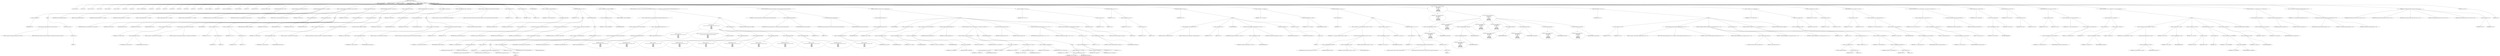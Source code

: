 digraph hostapd_notif_assoc {  
"1000125" [label = "(METHOD,hostapd_notif_assoc)" ]
"1000126" [label = "(PARAM,hostapd_data *hapd)" ]
"1000127" [label = "(PARAM,const u8 *addr)" ]
"1000128" [label = "(PARAM,const u8 *req_ies)" ]
"1000129" [label = "(PARAM,size_t req_ies_len)" ]
"1000130" [label = "(PARAM,int reassoc)" ]
"1000131" [label = "(BLOCK,,)" ]
"1000132" [label = "(LOCAL,v9: const u8 *)" ]
"1000133" [label = "(LOCAL,v10: int)" ]
"1000134" [label = "(LOCAL,v11: const u8 *)" ]
"1000135" [label = "(LOCAL,v12: size_t)" ]
"1000136" [label = "(LOCAL,v13: sta_info *)" ]
"1000137" [label = "(LOCAL,v14: sta_info *)" ]
"1000138" [label = "(LOCAL,v15: bool)" ]
"1000139" [label = "(LOCAL,v16: int)" ]
"1000140" [label = "(LOCAL,v17: wpa_state_machine *)" ]
"1000141" [label = "(LOCAL,v18: int)" ]
"1000142" [label = "(LOCAL,v19: int)" ]
"1000143" [label = "(LOCAL,v21: int)" ]
"1000144" [label = "(LOCAL,v22: bool)" ]
"1000145" [label = "(LOCAL,v23: int)" ]
"1000146" [label = "(LOCAL,v24: bool)" ]
"1000147" [label = "(LOCAL,v25: int)" ]
"1000148" [label = "(LOCAL,v26: u32)" ]
"1000149" [label = "(LOCAL,v27: unsigned int)" ]
"1000150" [label = "(LOCAL,v28: u32)" ]
"1000151" [label = "(LOCAL,v29: wpa_state_machine *)" ]
"1000152" [label = "(LOCAL,v30: wpa_event)" ]
"1000153" [label = "(LOCAL,v31: u8 *)" ]
"1000154" [label = "(LOCAL,eid: u8 [ 1064 ])" ]
"1000155" [label = "(LOCAL,elems: ieee802_11_elems)" ]
"1000156" [label = "(CONTROL_STRUCTURE,if ( !addr ),if ( !addr ))" ]
"1000157" [label = "(<operator>.logicalNot,!addr)" ]
"1000158" [label = "(IDENTIFIER,addr,!addr)" ]
"1000159" [label = "(BLOCK,,)" ]
"1000160" [label = "(wpa_printf,wpa_printf(2, \"hostapd_notif_assoc: Skip event with no address\"))" ]
"1000161" [label = "(LITERAL,2,wpa_printf(2, \"hostapd_notif_assoc: Skip event with no address\"))" ]
"1000162" [label = "(LITERAL,\"hostapd_notif_assoc: Skip event with no address\",wpa_printf(2, \"hostapd_notif_assoc: Skip event with no address\"))" ]
"1000163" [label = "(RETURN,return -1;,return -1;)" ]
"1000164" [label = "(<operator>.minus,-1)" ]
"1000165" [label = "(LITERAL,1,-1)" ]
"1000166" [label = "(random_add_randomness,random_add_randomness(addr, 6u))" ]
"1000167" [label = "(IDENTIFIER,addr,random_add_randomness(addr, 6u))" ]
"1000168" [label = "(LITERAL,6u,random_add_randomness(addr, 6u))" ]
"1000169" [label = "(hostapd_logger,hostapd_logger(hapd, addr, 1u, 2, \"associated\"))" ]
"1000170" [label = "(IDENTIFIER,hapd,hostapd_logger(hapd, addr, 1u, 2, \"associated\"))" ]
"1000171" [label = "(IDENTIFIER,addr,hostapd_logger(hapd, addr, 1u, 2, \"associated\"))" ]
"1000172" [label = "(LITERAL,1u,hostapd_logger(hapd, addr, 1u, 2, \"associated\"))" ]
"1000173" [label = "(LITERAL,2,hostapd_logger(hapd, addr, 1u, 2, \"associated\"))" ]
"1000174" [label = "(LITERAL,\"associated\",hostapd_logger(hapd, addr, 1u, 2, \"associated\"))" ]
"1000175" [label = "(ieee802_11_parse_elems,ieee802_11_parse_elems(req_ies, req_ies_len, &elems, 0))" ]
"1000176" [label = "(IDENTIFIER,req_ies,ieee802_11_parse_elems(req_ies, req_ies_len, &elems, 0))" ]
"1000177" [label = "(IDENTIFIER,req_ies_len,ieee802_11_parse_elems(req_ies, req_ies_len, &elems, 0))" ]
"1000178" [label = "(<operator>.addressOf,&elems)" ]
"1000179" [label = "(IDENTIFIER,elems,ieee802_11_parse_elems(req_ies, req_ies_len, &elems, 0))" ]
"1000180" [label = "(LITERAL,0,ieee802_11_parse_elems(req_ies, req_ies_len, &elems, 0))" ]
"1000181" [label = "(<operator>.assignment,v9 = elems.wps_ie)" ]
"1000182" [label = "(IDENTIFIER,v9,v9 = elems.wps_ie)" ]
"1000183" [label = "(<operator>.fieldAccess,elems.wps_ie)" ]
"1000184" [label = "(IDENTIFIER,elems,v9 = elems.wps_ie)" ]
"1000185" [label = "(FIELD_IDENTIFIER,wps_ie,wps_ie)" ]
"1000186" [label = "(CONTROL_STRUCTURE,if ( elems.wps_ie ),if ( elems.wps_ie ))" ]
"1000187" [label = "(<operator>.fieldAccess,elems.wps_ie)" ]
"1000188" [label = "(IDENTIFIER,elems,if ( elems.wps_ie ))" ]
"1000189" [label = "(FIELD_IDENTIFIER,wps_ie,wps_ie)" ]
"1000190" [label = "(BLOCK,,)" ]
"1000191" [label = "(<operator>.assignment,v10 = elems.wps_ie_len)" ]
"1000192" [label = "(IDENTIFIER,v10,v10 = elems.wps_ie_len)" ]
"1000193" [label = "(<operator>.fieldAccess,elems.wps_ie_len)" ]
"1000194" [label = "(IDENTIFIER,elems,v10 = elems.wps_ie_len)" ]
"1000195" [label = "(FIELD_IDENTIFIER,wps_ie_len,wps_ie_len)" ]
"1000196" [label = "(wpa_printf,wpa_printf(2, \"STA included WPS IE in (Re)AssocReq\"))" ]
"1000197" [label = "(LITERAL,2,wpa_printf(2, \"STA included WPS IE in (Re)AssocReq\"))" ]
"1000198" [label = "(LITERAL,\"STA included WPS IE in (Re)AssocReq\",wpa_printf(2, \"STA included WPS IE in (Re)AssocReq\"))" ]
"1000199" [label = "(JUMP_TARGET,LABEL_9)" ]
"1000200" [label = "(<operator>.assignment,v11 = v9 - 2)" ]
"1000201" [label = "(IDENTIFIER,v11,v11 = v9 - 2)" ]
"1000202" [label = "(<operator>.subtraction,v9 - 2)" ]
"1000203" [label = "(IDENTIFIER,v9,v9 - 2)" ]
"1000204" [label = "(LITERAL,2,v9 - 2)" ]
"1000205" [label = "(<operator>.assignment,v12 = v10 + 2)" ]
"1000206" [label = "(IDENTIFIER,v12,v12 = v10 + 2)" ]
"1000207" [label = "(<operator>.addition,v10 + 2)" ]
"1000208" [label = "(IDENTIFIER,v10,v10 + 2)" ]
"1000209" [label = "(LITERAL,2,v10 + 2)" ]
"1000210" [label = "(CONTROL_STRUCTURE,goto LABEL_10;,goto LABEL_10;)" ]
"1000211" [label = "(<operator>.assignment,v9 = elems.rsn_ie)" ]
"1000212" [label = "(IDENTIFIER,v9,v9 = elems.rsn_ie)" ]
"1000213" [label = "(<operator>.fieldAccess,elems.rsn_ie)" ]
"1000214" [label = "(IDENTIFIER,elems,v9 = elems.rsn_ie)" ]
"1000215" [label = "(FIELD_IDENTIFIER,rsn_ie,rsn_ie)" ]
"1000216" [label = "(CONTROL_STRUCTURE,if ( elems.rsn_ie ),if ( elems.rsn_ie ))" ]
"1000217" [label = "(<operator>.fieldAccess,elems.rsn_ie)" ]
"1000218" [label = "(IDENTIFIER,elems,if ( elems.rsn_ie ))" ]
"1000219" [label = "(FIELD_IDENTIFIER,rsn_ie,rsn_ie)" ]
"1000220" [label = "(BLOCK,,)" ]
"1000221" [label = "(<operator>.assignment,v10 = elems.rsn_ie_len)" ]
"1000222" [label = "(IDENTIFIER,v10,v10 = elems.rsn_ie_len)" ]
"1000223" [label = "(<operator>.fieldAccess,elems.rsn_ie_len)" ]
"1000224" [label = "(IDENTIFIER,elems,v10 = elems.rsn_ie_len)" ]
"1000225" [label = "(FIELD_IDENTIFIER,rsn_ie_len,rsn_ie_len)" ]
"1000226" [label = "(wpa_printf,wpa_printf(2, \"STA included RSN IE in (Re)AssocReq\"))" ]
"1000227" [label = "(LITERAL,2,wpa_printf(2, \"STA included RSN IE in (Re)AssocReq\"))" ]
"1000228" [label = "(LITERAL,\"STA included RSN IE in (Re)AssocReq\",wpa_printf(2, \"STA included RSN IE in (Re)AssocReq\"))" ]
"1000229" [label = "(CONTROL_STRUCTURE,goto LABEL_9;,goto LABEL_9;)" ]
"1000230" [label = "(<operator>.assignment,v9 = elems.wpa_ie)" ]
"1000231" [label = "(IDENTIFIER,v9,v9 = elems.wpa_ie)" ]
"1000232" [label = "(<operator>.fieldAccess,elems.wpa_ie)" ]
"1000233" [label = "(IDENTIFIER,elems,v9 = elems.wpa_ie)" ]
"1000234" [label = "(FIELD_IDENTIFIER,wpa_ie,wpa_ie)" ]
"1000235" [label = "(CONTROL_STRUCTURE,if ( elems.wpa_ie ),if ( elems.wpa_ie ))" ]
"1000236" [label = "(<operator>.fieldAccess,elems.wpa_ie)" ]
"1000237" [label = "(IDENTIFIER,elems,if ( elems.wpa_ie ))" ]
"1000238" [label = "(FIELD_IDENTIFIER,wpa_ie,wpa_ie)" ]
"1000239" [label = "(BLOCK,,)" ]
"1000240" [label = "(<operator>.assignment,v10 = elems.wpa_ie_len)" ]
"1000241" [label = "(IDENTIFIER,v10,v10 = elems.wpa_ie_len)" ]
"1000242" [label = "(<operator>.fieldAccess,elems.wpa_ie_len)" ]
"1000243" [label = "(IDENTIFIER,elems,v10 = elems.wpa_ie_len)" ]
"1000244" [label = "(FIELD_IDENTIFIER,wpa_ie_len,wpa_ie_len)" ]
"1000245" [label = "(wpa_printf,wpa_printf(2, \"STA included WPA IE in (Re)AssocReq\"))" ]
"1000246" [label = "(LITERAL,2,wpa_printf(2, \"STA included WPA IE in (Re)AssocReq\"))" ]
"1000247" [label = "(LITERAL,\"STA included WPA IE in (Re)AssocReq\",wpa_printf(2, \"STA included WPA IE in (Re)AssocReq\"))" ]
"1000248" [label = "(CONTROL_STRUCTURE,goto LABEL_9;,goto LABEL_9;)" ]
"1000249" [label = "(wpa_printf,wpa_printf(2, \"STA did not include WPS/RSN/WPA IE in (Re)AssocReq\"))" ]
"1000250" [label = "(LITERAL,2,wpa_printf(2, \"STA did not include WPS/RSN/WPA IE in (Re)AssocReq\"))" ]
"1000251" [label = "(LITERAL,\"STA did not include WPS/RSN/WPA IE in (Re)AssocReq\",wpa_printf(2, \"STA did not include WPS/RSN/WPA IE in (Re)AssocReq\"))" ]
"1000252" [label = "(<operator>.assignment,v11 = 0)" ]
"1000253" [label = "(IDENTIFIER,v11,v11 = 0)" ]
"1000254" [label = "(LITERAL,0,v11 = 0)" ]
"1000255" [label = "(<operator>.assignment,v12 = 0)" ]
"1000256" [label = "(IDENTIFIER,v12,v12 = 0)" ]
"1000257" [label = "(LITERAL,0,v12 = 0)" ]
"1000258" [label = "(JUMP_TARGET,LABEL_10)" ]
"1000259" [label = "(<operator>.assignment,v13 = ap_get_sta(hapd, addr))" ]
"1000260" [label = "(IDENTIFIER,v13,v13 = ap_get_sta(hapd, addr))" ]
"1000261" [label = "(ap_get_sta,ap_get_sta(hapd, addr))" ]
"1000262" [label = "(IDENTIFIER,hapd,ap_get_sta(hapd, addr))" ]
"1000263" [label = "(IDENTIFIER,addr,ap_get_sta(hapd, addr))" ]
"1000264" [label = "(CONTROL_STRUCTURE,if ( v13 ),if ( v13 ))" ]
"1000265" [label = "(IDENTIFIER,v13,if ( v13 ))" ]
"1000266" [label = "(BLOCK,,)" ]
"1000267" [label = "(<operator>.assignment,v14 = v13)" ]
"1000268" [label = "(IDENTIFIER,v14,v14 = v13)" ]
"1000269" [label = "(IDENTIFIER,v13,v14 = v13)" ]
"1000270" [label = "(ap_sta_no_session_timeout,ap_sta_no_session_timeout(hapd, v13))" ]
"1000271" [label = "(IDENTIFIER,hapd,ap_sta_no_session_timeout(hapd, v13))" ]
"1000272" [label = "(IDENTIFIER,v13,ap_sta_no_session_timeout(hapd, v13))" ]
"1000273" [label = "(accounting_sta_stop,accounting_sta_stop(hapd, v14))" ]
"1000274" [label = "(IDENTIFIER,hapd,accounting_sta_stop(hapd, v14))" ]
"1000275" [label = "(IDENTIFIER,v14,accounting_sta_stop(hapd, v14))" ]
"1000276" [label = "(<operator>.assignment,v14->timeout_next = STA_NULLFUNC)" ]
"1000277" [label = "(<operator>.indirectFieldAccess,v14->timeout_next)" ]
"1000278" [label = "(IDENTIFIER,v14,v14->timeout_next = STA_NULLFUNC)" ]
"1000279" [label = "(FIELD_IDENTIFIER,timeout_next,timeout_next)" ]
"1000280" [label = "(IDENTIFIER,STA_NULLFUNC,v14->timeout_next = STA_NULLFUNC)" ]
"1000281" [label = "(CONTROL_STRUCTURE,else,else)" ]
"1000282" [label = "(BLOCK,,)" ]
"1000283" [label = "(<operator>.assignment,v14 = ap_sta_add(hapd, addr))" ]
"1000284" [label = "(IDENTIFIER,v14,v14 = ap_sta_add(hapd, addr))" ]
"1000285" [label = "(ap_sta_add,ap_sta_add(hapd, addr))" ]
"1000286" [label = "(IDENTIFIER,hapd,ap_sta_add(hapd, addr))" ]
"1000287" [label = "(IDENTIFIER,addr,ap_sta_add(hapd, addr))" ]
"1000288" [label = "(CONTROL_STRUCTURE,if ( !v14 ),if ( !v14 ))" ]
"1000289" [label = "(<operator>.logicalNot,!v14)" ]
"1000290" [label = "(IDENTIFIER,v14,!v14)" ]
"1000291" [label = "(BLOCK,,)" ]
"1000292" [label = "(hostapd_drv_sta_disassoc,hostapd_drv_sta_disassoc(hapd, addr, 5))" ]
"1000293" [label = "(IDENTIFIER,hapd,hostapd_drv_sta_disassoc(hapd, addr, 5))" ]
"1000294" [label = "(IDENTIFIER,addr,hostapd_drv_sta_disassoc(hapd, addr, 5))" ]
"1000295" [label = "(LITERAL,5,hostapd_drv_sta_disassoc(hapd, addr, 5))" ]
"1000296" [label = "(RETURN,return -1;,return -1;)" ]
"1000297" [label = "(<operator>.minus,-1)" ]
"1000298" [label = "(LITERAL,1,-1)" ]
"1000299" [label = "(<operators>.assignmentAnd,v14->flags &= 0xFFFECFFF)" ]
"1000300" [label = "(<operator>.indirectFieldAccess,v14->flags)" ]
"1000301" [label = "(IDENTIFIER,v14,v14->flags &= 0xFFFECFFF)" ]
"1000302" [label = "(FIELD_IDENTIFIER,flags,flags)" ]
"1000303" [label = "(LITERAL,0xFFFECFFF,v14->flags &= 0xFFFECFFF)" ]
"1000304" [label = "(CONTROL_STRUCTURE,if ( !hapd->iface->drv_max_acl_mac_addrs && hostapd_check_acl(hapd, addr, 0) != 1 ),if ( !hapd->iface->drv_max_acl_mac_addrs && hostapd_check_acl(hapd, addr, 0) != 1 ))" ]
"1000305" [label = "(<operator>.logicalAnd,!hapd->iface->drv_max_acl_mac_addrs && hostapd_check_acl(hapd, addr, 0) != 1)" ]
"1000306" [label = "(<operator>.logicalNot,!hapd->iface->drv_max_acl_mac_addrs)" ]
"1000307" [label = "(<operator>.indirectFieldAccess,hapd->iface->drv_max_acl_mac_addrs)" ]
"1000308" [label = "(<operator>.indirectFieldAccess,hapd->iface)" ]
"1000309" [label = "(IDENTIFIER,hapd,!hapd->iface->drv_max_acl_mac_addrs)" ]
"1000310" [label = "(FIELD_IDENTIFIER,iface,iface)" ]
"1000311" [label = "(FIELD_IDENTIFIER,drv_max_acl_mac_addrs,drv_max_acl_mac_addrs)" ]
"1000312" [label = "(<operator>.notEquals,hostapd_check_acl(hapd, addr, 0) != 1)" ]
"1000313" [label = "(hostapd_check_acl,hostapd_check_acl(hapd, addr, 0))" ]
"1000314" [label = "(IDENTIFIER,hapd,hostapd_check_acl(hapd, addr, 0))" ]
"1000315" [label = "(IDENTIFIER,addr,hostapd_check_acl(hapd, addr, 0))" ]
"1000316" [label = "(LITERAL,0,hostapd_check_acl(hapd, addr, 0))" ]
"1000317" [label = "(LITERAL,1,hostapd_check_acl(hapd, addr, 0) != 1)" ]
"1000318" [label = "(BLOCK,,)" ]
"1000319" [label = "(wpa_printf,wpa_printf(\n      3,\n      \"STA %02x:%02x:%02x:%02x:%02x:%02x not allowed to connect\",\n      *addr,\n      addr[1],\n      addr[2],\n      addr[3],\n      addr[4],\n      addr[5]))" ]
"1000320" [label = "(LITERAL,3,wpa_printf(\n      3,\n      \"STA %02x:%02x:%02x:%02x:%02x:%02x not allowed to connect\",\n      *addr,\n      addr[1],\n      addr[2],\n      addr[3],\n      addr[4],\n      addr[5]))" ]
"1000321" [label = "(LITERAL,\"STA %02x:%02x:%02x:%02x:%02x:%02x not allowed to connect\",wpa_printf(\n      3,\n      \"STA %02x:%02x:%02x:%02x:%02x:%02x not allowed to connect\",\n      *addr,\n      addr[1],\n      addr[2],\n      addr[3],\n      addr[4],\n      addr[5]))" ]
"1000322" [label = "(<operator>.indirection,*addr)" ]
"1000323" [label = "(IDENTIFIER,addr,wpa_printf(\n      3,\n      \"STA %02x:%02x:%02x:%02x:%02x:%02x not allowed to connect\",\n      *addr,\n      addr[1],\n      addr[2],\n      addr[3],\n      addr[4],\n      addr[5]))" ]
"1000324" [label = "(<operator>.indirectIndexAccess,addr[1])" ]
"1000325" [label = "(IDENTIFIER,addr,wpa_printf(\n      3,\n      \"STA %02x:%02x:%02x:%02x:%02x:%02x not allowed to connect\",\n      *addr,\n      addr[1],\n      addr[2],\n      addr[3],\n      addr[4],\n      addr[5]))" ]
"1000326" [label = "(LITERAL,1,wpa_printf(\n      3,\n      \"STA %02x:%02x:%02x:%02x:%02x:%02x not allowed to connect\",\n      *addr,\n      addr[1],\n      addr[2],\n      addr[3],\n      addr[4],\n      addr[5]))" ]
"1000327" [label = "(<operator>.indirectIndexAccess,addr[2])" ]
"1000328" [label = "(IDENTIFIER,addr,wpa_printf(\n      3,\n      \"STA %02x:%02x:%02x:%02x:%02x:%02x not allowed to connect\",\n      *addr,\n      addr[1],\n      addr[2],\n      addr[3],\n      addr[4],\n      addr[5]))" ]
"1000329" [label = "(LITERAL,2,wpa_printf(\n      3,\n      \"STA %02x:%02x:%02x:%02x:%02x:%02x not allowed to connect\",\n      *addr,\n      addr[1],\n      addr[2],\n      addr[3],\n      addr[4],\n      addr[5]))" ]
"1000330" [label = "(<operator>.indirectIndexAccess,addr[3])" ]
"1000331" [label = "(IDENTIFIER,addr,wpa_printf(\n      3,\n      \"STA %02x:%02x:%02x:%02x:%02x:%02x not allowed to connect\",\n      *addr,\n      addr[1],\n      addr[2],\n      addr[3],\n      addr[4],\n      addr[5]))" ]
"1000332" [label = "(LITERAL,3,wpa_printf(\n      3,\n      \"STA %02x:%02x:%02x:%02x:%02x:%02x not allowed to connect\",\n      *addr,\n      addr[1],\n      addr[2],\n      addr[3],\n      addr[4],\n      addr[5]))" ]
"1000333" [label = "(<operator>.indirectIndexAccess,addr[4])" ]
"1000334" [label = "(IDENTIFIER,addr,wpa_printf(\n      3,\n      \"STA %02x:%02x:%02x:%02x:%02x:%02x not allowed to connect\",\n      *addr,\n      addr[1],\n      addr[2],\n      addr[3],\n      addr[4],\n      addr[5]))" ]
"1000335" [label = "(LITERAL,4,wpa_printf(\n      3,\n      \"STA %02x:%02x:%02x:%02x:%02x:%02x not allowed to connect\",\n      *addr,\n      addr[1],\n      addr[2],\n      addr[3],\n      addr[4],\n      addr[5]))" ]
"1000336" [label = "(<operator>.indirectIndexAccess,addr[5])" ]
"1000337" [label = "(IDENTIFIER,addr,wpa_printf(\n      3,\n      \"STA %02x:%02x:%02x:%02x:%02x:%02x not allowed to connect\",\n      *addr,\n      addr[1],\n      addr[2],\n      addr[3],\n      addr[4],\n      addr[5]))" ]
"1000338" [label = "(LITERAL,5,wpa_printf(\n      3,\n      \"STA %02x:%02x:%02x:%02x:%02x:%02x not allowed to connect\",\n      *addr,\n      addr[1],\n      addr[2],\n      addr[3],\n      addr[4],\n      addr[5]))" ]
"1000339" [label = "(<operator>.assignment,v16 = 1)" ]
"1000340" [label = "(IDENTIFIER,v16,v16 = 1)" ]
"1000341" [label = "(LITERAL,1,v16 = 1)" ]
"1000342" [label = "(CONTROL_STRUCTURE,goto LABEL_28;,goto LABEL_28;)" ]
"1000343" [label = "(ap_copy_sta_supp_op_classes,ap_copy_sta_supp_op_classes(v14, elems.supp_op_classes, elems.supp_op_classes_len))" ]
"1000344" [label = "(IDENTIFIER,v14,ap_copy_sta_supp_op_classes(v14, elems.supp_op_classes, elems.supp_op_classes_len))" ]
"1000345" [label = "(<operator>.fieldAccess,elems.supp_op_classes)" ]
"1000346" [label = "(IDENTIFIER,elems,ap_copy_sta_supp_op_classes(v14, elems.supp_op_classes, elems.supp_op_classes_len))" ]
"1000347" [label = "(FIELD_IDENTIFIER,supp_op_classes,supp_op_classes)" ]
"1000348" [label = "(<operator>.fieldAccess,elems.supp_op_classes_len)" ]
"1000349" [label = "(IDENTIFIER,elems,ap_copy_sta_supp_op_classes(v14, elems.supp_op_classes, elems.supp_op_classes_len))" ]
"1000350" [label = "(FIELD_IDENTIFIER,supp_op_classes_len,supp_op_classes_len)" ]
"1000351" [label = "(CONTROL_STRUCTURE,if ( !hapd->conf->wpa ),if ( !hapd->conf->wpa ))" ]
"1000352" [label = "(<operator>.logicalNot,!hapd->conf->wpa)" ]
"1000353" [label = "(<operator>.indirectFieldAccess,hapd->conf->wpa)" ]
"1000354" [label = "(<operator>.indirectFieldAccess,hapd->conf)" ]
"1000355" [label = "(IDENTIFIER,hapd,!hapd->conf->wpa)" ]
"1000356" [label = "(FIELD_IDENTIFIER,conf,conf)" ]
"1000357" [label = "(FIELD_IDENTIFIER,wpa,wpa)" ]
"1000358" [label = "(BLOCK,,)" ]
"1000359" [label = "(JUMP_TARGET,LABEL_40)" ]
"1000360" [label = "(<operator>.assignment,v28 = v14->flags)" ]
"1000361" [label = "(IDENTIFIER,v28,v28 = v14->flags)" ]
"1000362" [label = "(<operator>.indirectFieldAccess,v14->flags)" ]
"1000363" [label = "(IDENTIFIER,v14,v28 = v14->flags)" ]
"1000364" [label = "(FIELD_IDENTIFIER,flags,flags)" ]
"1000365" [label = "(<operator>.assignment,v14->flags = v28 & 0xFFF7FFFC | 3)" ]
"1000366" [label = "(<operator>.indirectFieldAccess,v14->flags)" ]
"1000367" [label = "(IDENTIFIER,v14,v14->flags = v28 & 0xFFF7FFFC | 3)" ]
"1000368" [label = "(FIELD_IDENTIFIER,flags,flags)" ]
"1000369" [label = "(<operator>.or,v28 & 0xFFF7FFFC | 3)" ]
"1000370" [label = "(<operator>.and,v28 & 0xFFF7FFFC)" ]
"1000371" [label = "(IDENTIFIER,v28,v28 & 0xFFF7FFFC)" ]
"1000372" [label = "(LITERAL,0xFFF7FFFC,v28 & 0xFFF7FFFC)" ]
"1000373" [label = "(LITERAL,3,v28 & 0xFFF7FFFC | 3)" ]
"1000374" [label = "(hostapd_set_sta_flags,hostapd_set_sta_flags(hapd, v14))" ]
"1000375" [label = "(IDENTIFIER,hapd,hostapd_set_sta_flags(hapd, v14))" ]
"1000376" [label = "(IDENTIFIER,v14,hostapd_set_sta_flags(hapd, v14))" ]
"1000377" [label = "(CONTROL_STRUCTURE,if ( reassoc && v14->auth_alg == 2 ),if ( reassoc && v14->auth_alg == 2 ))" ]
"1000378" [label = "(<operator>.logicalAnd,reassoc && v14->auth_alg == 2)" ]
"1000379" [label = "(IDENTIFIER,reassoc,reassoc && v14->auth_alg == 2)" ]
"1000380" [label = "(<operator>.equals,v14->auth_alg == 2)" ]
"1000381" [label = "(<operator>.indirectFieldAccess,v14->auth_alg)" ]
"1000382" [label = "(IDENTIFIER,v14,v14->auth_alg == 2)" ]
"1000383" [label = "(FIELD_IDENTIFIER,auth_alg,auth_alg)" ]
"1000384" [label = "(LITERAL,2,v14->auth_alg == 2)" ]
"1000385" [label = "(BLOCK,,)" ]
"1000386" [label = "(<operator>.assignment,v29 = v14->wpa_sm)" ]
"1000387" [label = "(IDENTIFIER,v29,v29 = v14->wpa_sm)" ]
"1000388" [label = "(<operator>.indirectFieldAccess,v14->wpa_sm)" ]
"1000389" [label = "(IDENTIFIER,v14,v29 = v14->wpa_sm)" ]
"1000390" [label = "(FIELD_IDENTIFIER,wpa_sm,wpa_sm)" ]
"1000391" [label = "(<operator>.assignment,v30 = WPA_ASSOC_FT)" ]
"1000392" [label = "(IDENTIFIER,v30,v30 = WPA_ASSOC_FT)" ]
"1000393" [label = "(IDENTIFIER,WPA_ASSOC_FT,v30 = WPA_ASSOC_FT)" ]
"1000394" [label = "(CONTROL_STRUCTURE,else,else)" ]
"1000395" [label = "(BLOCK,,)" ]
"1000396" [label = "(<operator>.assignment,v29 = v14->wpa_sm)" ]
"1000397" [label = "(IDENTIFIER,v29,v29 = v14->wpa_sm)" ]
"1000398" [label = "(<operator>.indirectFieldAccess,v14->wpa_sm)" ]
"1000399" [label = "(IDENTIFIER,v14,v29 = v14->wpa_sm)" ]
"1000400" [label = "(FIELD_IDENTIFIER,wpa_sm,wpa_sm)" ]
"1000401" [label = "(<operator>.assignment,v30 = WPA_ASSOC)" ]
"1000402" [label = "(IDENTIFIER,v30,v30 = WPA_ASSOC)" ]
"1000403" [label = "(IDENTIFIER,WPA_ASSOC,v30 = WPA_ASSOC)" ]
"1000404" [label = "(wpa_auth_sm_event,wpa_auth_sm_event(v29, v30))" ]
"1000405" [label = "(IDENTIFIER,v29,wpa_auth_sm_event(v29, v30))" ]
"1000406" [label = "(IDENTIFIER,v30,wpa_auth_sm_event(v29, v30))" ]
"1000407" [label = "(hostapd_new_assoc_sta,hostapd_new_assoc_sta(hapd, v14, (v28 >> 1) & 1))" ]
"1000408" [label = "(IDENTIFIER,hapd,hostapd_new_assoc_sta(hapd, v14, (v28 >> 1) & 1))" ]
"1000409" [label = "(IDENTIFIER,v14,hostapd_new_assoc_sta(hapd, v14, (v28 >> 1) & 1))" ]
"1000410" [label = "(<operator>.and,(v28 >> 1) & 1)" ]
"1000411" [label = "(<operator>.arithmeticShiftRight,v28 >> 1)" ]
"1000412" [label = "(IDENTIFIER,v28,v28 >> 1)" ]
"1000413" [label = "(LITERAL,1,v28 >> 1)" ]
"1000414" [label = "(LITERAL,1,(v28 >> 1) & 1)" ]
"1000415" [label = "(ieee802_1x_notify_port_enabled,ieee802_1x_notify_port_enabled(v14->eapol_sm, 1))" ]
"1000416" [label = "(<operator>.indirectFieldAccess,v14->eapol_sm)" ]
"1000417" [label = "(IDENTIFIER,v14,ieee802_1x_notify_port_enabled(v14->eapol_sm, 1))" ]
"1000418" [label = "(FIELD_IDENTIFIER,eapol_sm,eapol_sm)" ]
"1000419" [label = "(LITERAL,1,ieee802_1x_notify_port_enabled(v14->eapol_sm, 1))" ]
"1000420" [label = "(RETURN,return 0;,return 0;)" ]
"1000421" [label = "(LITERAL,0,return 0;)" ]
"1000422" [label = "(<operator>.assignment,v15 = v11 == 0)" ]
"1000423" [label = "(IDENTIFIER,v15,v15 = v11 == 0)" ]
"1000424" [label = "(<operator>.equals,v11 == 0)" ]
"1000425" [label = "(IDENTIFIER,v11,v11 == 0)" ]
"1000426" [label = "(LITERAL,0,v11 == 0)" ]
"1000427" [label = "(CONTROL_STRUCTURE,if ( v11 ),if ( v11 ))" ]
"1000428" [label = "(IDENTIFIER,v11,if ( v11 ))" ]
"1000429" [label = "(<operator>.assignment,v15 = v12 == 0)" ]
"1000430" [label = "(IDENTIFIER,v15,v15 = v12 == 0)" ]
"1000431" [label = "(<operator>.equals,v12 == 0)" ]
"1000432" [label = "(IDENTIFIER,v12,v12 == 0)" ]
"1000433" [label = "(LITERAL,0,v12 == 0)" ]
"1000434" [label = "(CONTROL_STRUCTURE,if ( v15 ),if ( v15 ))" ]
"1000435" [label = "(IDENTIFIER,v15,if ( v15 ))" ]
"1000436" [label = "(BLOCK,,)" ]
"1000437" [label = "(wpa_printf,wpa_printf(2, \"No WPA/RSN IE from STA\"))" ]
"1000438" [label = "(LITERAL,2,wpa_printf(2, \"No WPA/RSN IE from STA\"))" ]
"1000439" [label = "(LITERAL,\"No WPA/RSN IE from STA\",wpa_printf(2, \"No WPA/RSN IE from STA\"))" ]
"1000440" [label = "(<operator>.assignment,v16 = 13)" ]
"1000441" [label = "(IDENTIFIER,v16,v16 = 13)" ]
"1000442" [label = "(LITERAL,13,v16 = 13)" ]
"1000443" [label = "(JUMP_TARGET,LABEL_28)" ]
"1000444" [label = "(hostapd_drv_sta_disassoc,hostapd_drv_sta_disassoc(hapd, v14->addr, v16))" ]
"1000445" [label = "(IDENTIFIER,hapd,hostapd_drv_sta_disassoc(hapd, v14->addr, v16))" ]
"1000446" [label = "(<operator>.indirectFieldAccess,v14->addr)" ]
"1000447" [label = "(IDENTIFIER,v14,hostapd_drv_sta_disassoc(hapd, v14->addr, v16))" ]
"1000448" [label = "(FIELD_IDENTIFIER,addr,addr)" ]
"1000449" [label = "(IDENTIFIER,v16,hostapd_drv_sta_disassoc(hapd, v14->addr, v16))" ]
"1000450" [label = "(ap_free_sta,ap_free_sta(hapd, v14))" ]
"1000451" [label = "(IDENTIFIER,hapd,ap_free_sta(hapd, v14))" ]
"1000452" [label = "(IDENTIFIER,v14,ap_free_sta(hapd, v14))" ]
"1000453" [label = "(RETURN,return -1;,return -1;)" ]
"1000454" [label = "(<operator>.minus,-1)" ]
"1000455" [label = "(LITERAL,1,-1)" ]
"1000456" [label = "(<operator>.assignment,v17 = v14->wpa_sm)" ]
"1000457" [label = "(IDENTIFIER,v17,v17 = v14->wpa_sm)" ]
"1000458" [label = "(<operator>.indirectFieldAccess,v14->wpa_sm)" ]
"1000459" [label = "(IDENTIFIER,v14,v17 = v14->wpa_sm)" ]
"1000460" [label = "(FIELD_IDENTIFIER,wpa_sm,wpa_sm)" ]
"1000461" [label = "(CONTROL_STRUCTURE,if ( !v17 ),if ( !v17 ))" ]
"1000462" [label = "(<operator>.logicalNot,!v17)" ]
"1000463" [label = "(IDENTIFIER,v17,!v17)" ]
"1000464" [label = "(BLOCK,,)" ]
"1000465" [label = "(<operator>.assignment,v17 = wpa_auth_sta_init(hapd->wpa_auth, v14->addr, 0))" ]
"1000466" [label = "(IDENTIFIER,v17,v17 = wpa_auth_sta_init(hapd->wpa_auth, v14->addr, 0))" ]
"1000467" [label = "(wpa_auth_sta_init,wpa_auth_sta_init(hapd->wpa_auth, v14->addr, 0))" ]
"1000468" [label = "(<operator>.indirectFieldAccess,hapd->wpa_auth)" ]
"1000469" [label = "(IDENTIFIER,hapd,wpa_auth_sta_init(hapd->wpa_auth, v14->addr, 0))" ]
"1000470" [label = "(FIELD_IDENTIFIER,wpa_auth,wpa_auth)" ]
"1000471" [label = "(<operator>.indirectFieldAccess,v14->addr)" ]
"1000472" [label = "(IDENTIFIER,v14,wpa_auth_sta_init(hapd->wpa_auth, v14->addr, 0))" ]
"1000473" [label = "(FIELD_IDENTIFIER,addr,addr)" ]
"1000474" [label = "(LITERAL,0,wpa_auth_sta_init(hapd->wpa_auth, v14->addr, 0))" ]
"1000475" [label = "(<operator>.assignment,v14->wpa_sm = v17)" ]
"1000476" [label = "(<operator>.indirectFieldAccess,v14->wpa_sm)" ]
"1000477" [label = "(IDENTIFIER,v14,v14->wpa_sm = v17)" ]
"1000478" [label = "(FIELD_IDENTIFIER,wpa_sm,wpa_sm)" ]
"1000479" [label = "(IDENTIFIER,v17,v14->wpa_sm = v17)" ]
"1000480" [label = "(CONTROL_STRUCTURE,if ( !v17 ),if ( !v17 ))" ]
"1000481" [label = "(<operator>.logicalNot,!v17)" ]
"1000482" [label = "(IDENTIFIER,v17,!v17)" ]
"1000483" [label = "(BLOCK,,)" ]
"1000484" [label = "(wpa_printf,wpa_printf(5, \"Failed to initialize WPA state machine\"))" ]
"1000485" [label = "(LITERAL,5,wpa_printf(5, \"Failed to initialize WPA state machine\"))" ]
"1000486" [label = "(LITERAL,\"Failed to initialize WPA state machine\",wpa_printf(5, \"Failed to initialize WPA state machine\"))" ]
"1000487" [label = "(RETURN,return -1;,return -1;)" ]
"1000488" [label = "(<operator>.minus,-1)" ]
"1000489" [label = "(LITERAL,1,-1)" ]
"1000490" [label = "(<operator>.assignment,v18 = wpa_validate_wpa_ie(\n          hapd->wpa_auth,\n          v17,\n          hapd->iface->freq,\n          v11,\n          v12,\n          elems.mdie,\n          elems.mdie_len,\n          elems.owe_dh,\n          elems.owe_dh_len))" ]
"1000491" [label = "(IDENTIFIER,v18,v18 = wpa_validate_wpa_ie(\n          hapd->wpa_auth,\n          v17,\n          hapd->iface->freq,\n          v11,\n          v12,\n          elems.mdie,\n          elems.mdie_len,\n          elems.owe_dh,\n          elems.owe_dh_len))" ]
"1000492" [label = "(wpa_validate_wpa_ie,wpa_validate_wpa_ie(\n          hapd->wpa_auth,\n          v17,\n          hapd->iface->freq,\n          v11,\n          v12,\n          elems.mdie,\n          elems.mdie_len,\n          elems.owe_dh,\n          elems.owe_dh_len))" ]
"1000493" [label = "(<operator>.indirectFieldAccess,hapd->wpa_auth)" ]
"1000494" [label = "(IDENTIFIER,hapd,wpa_validate_wpa_ie(\n          hapd->wpa_auth,\n          v17,\n          hapd->iface->freq,\n          v11,\n          v12,\n          elems.mdie,\n          elems.mdie_len,\n          elems.owe_dh,\n          elems.owe_dh_len))" ]
"1000495" [label = "(FIELD_IDENTIFIER,wpa_auth,wpa_auth)" ]
"1000496" [label = "(IDENTIFIER,v17,wpa_validate_wpa_ie(\n          hapd->wpa_auth,\n          v17,\n          hapd->iface->freq,\n          v11,\n          v12,\n          elems.mdie,\n          elems.mdie_len,\n          elems.owe_dh,\n          elems.owe_dh_len))" ]
"1000497" [label = "(<operator>.indirectFieldAccess,hapd->iface->freq)" ]
"1000498" [label = "(<operator>.indirectFieldAccess,hapd->iface)" ]
"1000499" [label = "(IDENTIFIER,hapd,wpa_validate_wpa_ie(\n          hapd->wpa_auth,\n          v17,\n          hapd->iface->freq,\n          v11,\n          v12,\n          elems.mdie,\n          elems.mdie_len,\n          elems.owe_dh,\n          elems.owe_dh_len))" ]
"1000500" [label = "(FIELD_IDENTIFIER,iface,iface)" ]
"1000501" [label = "(FIELD_IDENTIFIER,freq,freq)" ]
"1000502" [label = "(IDENTIFIER,v11,wpa_validate_wpa_ie(\n          hapd->wpa_auth,\n          v17,\n          hapd->iface->freq,\n          v11,\n          v12,\n          elems.mdie,\n          elems.mdie_len,\n          elems.owe_dh,\n          elems.owe_dh_len))" ]
"1000503" [label = "(IDENTIFIER,v12,wpa_validate_wpa_ie(\n          hapd->wpa_auth,\n          v17,\n          hapd->iface->freq,\n          v11,\n          v12,\n          elems.mdie,\n          elems.mdie_len,\n          elems.owe_dh,\n          elems.owe_dh_len))" ]
"1000504" [label = "(<operator>.fieldAccess,elems.mdie)" ]
"1000505" [label = "(IDENTIFIER,elems,wpa_validate_wpa_ie(\n          hapd->wpa_auth,\n          v17,\n          hapd->iface->freq,\n          v11,\n          v12,\n          elems.mdie,\n          elems.mdie_len,\n          elems.owe_dh,\n          elems.owe_dh_len))" ]
"1000506" [label = "(FIELD_IDENTIFIER,mdie,mdie)" ]
"1000507" [label = "(<operator>.fieldAccess,elems.mdie_len)" ]
"1000508" [label = "(IDENTIFIER,elems,wpa_validate_wpa_ie(\n          hapd->wpa_auth,\n          v17,\n          hapd->iface->freq,\n          v11,\n          v12,\n          elems.mdie,\n          elems.mdie_len,\n          elems.owe_dh,\n          elems.owe_dh_len))" ]
"1000509" [label = "(FIELD_IDENTIFIER,mdie_len,mdie_len)" ]
"1000510" [label = "(<operator>.fieldAccess,elems.owe_dh)" ]
"1000511" [label = "(IDENTIFIER,elems,wpa_validate_wpa_ie(\n          hapd->wpa_auth,\n          v17,\n          hapd->iface->freq,\n          v11,\n          v12,\n          elems.mdie,\n          elems.mdie_len,\n          elems.owe_dh,\n          elems.owe_dh_len))" ]
"1000512" [label = "(FIELD_IDENTIFIER,owe_dh,owe_dh)" ]
"1000513" [label = "(<operator>.fieldAccess,elems.owe_dh_len)" ]
"1000514" [label = "(IDENTIFIER,elems,wpa_validate_wpa_ie(\n          hapd->wpa_auth,\n          v17,\n          hapd->iface->freq,\n          v11,\n          v12,\n          elems.mdie,\n          elems.mdie_len,\n          elems.owe_dh,\n          elems.owe_dh_len))" ]
"1000515" [label = "(FIELD_IDENTIFIER,owe_dh_len,owe_dh_len)" ]
"1000516" [label = "(CONTROL_STRUCTURE,if ( v18 ),if ( v18 ))" ]
"1000517" [label = "(IDENTIFIER,v18,if ( v18 ))" ]
"1000518" [label = "(BLOCK,,)" ]
"1000519" [label = "(<operator>.assignment,v19 = v18)" ]
"1000520" [label = "(IDENTIFIER,v19,v19 = v18)" ]
"1000521" [label = "(IDENTIFIER,v18,v19 = v18)" ]
"1000522" [label = "(wpa_printf,wpa_printf(2, \"WPA/RSN information element rejected? (res %u)\", v18))" ]
"1000523" [label = "(LITERAL,2,wpa_printf(2, \"WPA/RSN information element rejected? (res %u)\", v18))" ]
"1000524" [label = "(LITERAL,\"WPA/RSN information element rejected? (res %u)\",wpa_printf(2, \"WPA/RSN information element rejected? (res %u)\", v18))" ]
"1000525" [label = "(IDENTIFIER,v18,wpa_printf(2, \"WPA/RSN information element rejected? (res %u)\", v18))" ]
"1000526" [label = "(Delegate_CreateDelegate_0,Delegate_CreateDelegate_0(2, (const unsigned __int8 *)\"IE\", v11, v12))" ]
"1000527" [label = "(LITERAL,2,Delegate_CreateDelegate_0(2, (const unsigned __int8 *)\"IE\", v11, v12))" ]
"1000528" [label = "(<operator>.cast,(const unsigned __int8 *)\"IE\")" ]
"1000529" [label = "(UNKNOWN,const unsigned __int8 *,const unsigned __int8 *)" ]
"1000530" [label = "(LITERAL,\"IE\",(const unsigned __int8 *)\"IE\")" ]
"1000531" [label = "(IDENTIFIER,v11,Delegate_CreateDelegate_0(2, (const unsigned __int8 *)\"IE\", v11, v12))" ]
"1000532" [label = "(IDENTIFIER,v12,Delegate_CreateDelegate_0(2, (const unsigned __int8 *)\"IE\", v11, v12))" ]
"1000533" [label = "(<operator>.assignment,v16 = 13)" ]
"1000534" [label = "(IDENTIFIER,v16,v16 = 13)" ]
"1000535" [label = "(LITERAL,13,v16 = 13)" ]
"1000536" [label = "(CONTROL_STRUCTURE,if ( (unsigned int)(v19 - 2) < 7 ),if ( (unsigned int)(v19 - 2) < 7 ))" ]
"1000537" [label = "(<operator>.lessThan,(unsigned int)(v19 - 2) < 7)" ]
"1000538" [label = "(<operator>.cast,(unsigned int)(v19 - 2))" ]
"1000539" [label = "(UNKNOWN,unsigned int,unsigned int)" ]
"1000540" [label = "(<operator>.subtraction,v19 - 2)" ]
"1000541" [label = "(IDENTIFIER,v19,v19 - 2)" ]
"1000542" [label = "(LITERAL,2,v19 - 2)" ]
"1000543" [label = "(LITERAL,7,(unsigned int)(v19 - 2) < 7)" ]
"1000544" [label = "(<operator>.assignment,v16 = dword_90B50[v19 - 2])" ]
"1000545" [label = "(IDENTIFIER,v16,v16 = dword_90B50[v19 - 2])" ]
"1000546" [label = "(<operator>.indirectIndexAccess,dword_90B50[v19 - 2])" ]
"1000547" [label = "(IDENTIFIER,dword_90B50,v16 = dword_90B50[v19 - 2])" ]
"1000548" [label = "(<operator>.subtraction,v19 - 2)" ]
"1000549" [label = "(IDENTIFIER,v19,v19 - 2)" ]
"1000550" [label = "(LITERAL,2,v19 - 2)" ]
"1000551" [label = "(CONTROL_STRUCTURE,goto LABEL_28;,goto LABEL_28;)" ]
"1000552" [label = "(<operator>.assignment,v21 = v14->flags & 0x402)" ]
"1000553" [label = "(IDENTIFIER,v21,v21 = v14->flags & 0x402)" ]
"1000554" [label = "(<operator>.and,v14->flags & 0x402)" ]
"1000555" [label = "(<operator>.indirectFieldAccess,v14->flags)" ]
"1000556" [label = "(IDENTIFIER,v14,v14->flags & 0x402)" ]
"1000557" [label = "(FIELD_IDENTIFIER,flags,flags)" ]
"1000558" [label = "(LITERAL,0x402,v14->flags & 0x402)" ]
"1000559" [label = "(<operator>.assignment,v22 = v21 == 1026)" ]
"1000560" [label = "(IDENTIFIER,v22,v22 = v21 == 1026)" ]
"1000561" [label = "(<operator>.equals,v21 == 1026)" ]
"1000562" [label = "(IDENTIFIER,v21,v21 == 1026)" ]
"1000563" [label = "(LITERAL,1026,v21 == 1026)" ]
"1000564" [label = "(CONTROL_STRUCTURE,if ( v21 == 1026 ),if ( v21 == 1026 ))" ]
"1000565" [label = "(<operator>.equals,v21 == 1026)" ]
"1000566" [label = "(IDENTIFIER,v21,v21 == 1026)" ]
"1000567" [label = "(LITERAL,1026,v21 == 1026)" ]
"1000568" [label = "(<operator>.assignment,v22 = v14->sa_query_timed_out == 0)" ]
"1000569" [label = "(IDENTIFIER,v22,v22 = v14->sa_query_timed_out == 0)" ]
"1000570" [label = "(<operator>.equals,v14->sa_query_timed_out == 0)" ]
"1000571" [label = "(<operator>.indirectFieldAccess,v14->sa_query_timed_out)" ]
"1000572" [label = "(IDENTIFIER,v14,v14->sa_query_timed_out == 0)" ]
"1000573" [label = "(FIELD_IDENTIFIER,sa_query_timed_out,sa_query_timed_out)" ]
"1000574" [label = "(LITERAL,0,v14->sa_query_timed_out == 0)" ]
"1000575" [label = "(CONTROL_STRUCTURE,if ( v22 && v14->sa_query_count >= 1 ),if ( v22 && v14->sa_query_count >= 1 ))" ]
"1000576" [label = "(<operator>.logicalAnd,v22 && v14->sa_query_count >= 1)" ]
"1000577" [label = "(IDENTIFIER,v22,v22 && v14->sa_query_count >= 1)" ]
"1000578" [label = "(<operator>.greaterEqualsThan,v14->sa_query_count >= 1)" ]
"1000579" [label = "(<operator>.indirectFieldAccess,v14->sa_query_count)" ]
"1000580" [label = "(IDENTIFIER,v14,v14->sa_query_count >= 1)" ]
"1000581" [label = "(FIELD_IDENTIFIER,sa_query_count,sa_query_count)" ]
"1000582" [label = "(LITERAL,1,v14->sa_query_count >= 1)" ]
"1000583" [label = "(ap_check_sa_query_timeout,ap_check_sa_query_timeout(hapd, v14))" ]
"1000584" [label = "(IDENTIFIER,hapd,ap_check_sa_query_timeout(hapd, v14))" ]
"1000585" [label = "(IDENTIFIER,v14,ap_check_sa_query_timeout(hapd, v14))" ]
"1000586" [label = "(<operator>.assignment,v23 = v14->flags & 0x402)" ]
"1000587" [label = "(IDENTIFIER,v23,v23 = v14->flags & 0x402)" ]
"1000588" [label = "(<operator>.and,v14->flags & 0x402)" ]
"1000589" [label = "(<operator>.indirectFieldAccess,v14->flags)" ]
"1000590" [label = "(IDENTIFIER,v14,v14->flags & 0x402)" ]
"1000591" [label = "(FIELD_IDENTIFIER,flags,flags)" ]
"1000592" [label = "(LITERAL,0x402,v14->flags & 0x402)" ]
"1000593" [label = "(<operator>.assignment,v24 = v23 == 1026)" ]
"1000594" [label = "(IDENTIFIER,v24,v24 = v23 == 1026)" ]
"1000595" [label = "(<operator>.equals,v23 == 1026)" ]
"1000596" [label = "(IDENTIFIER,v23,v23 == 1026)" ]
"1000597" [label = "(LITERAL,1026,v23 == 1026)" ]
"1000598" [label = "(CONTROL_STRUCTURE,if ( v23 == 1026 ),if ( v23 == 1026 ))" ]
"1000599" [label = "(<operator>.equals,v23 == 1026)" ]
"1000600" [label = "(IDENTIFIER,v23,v23 == 1026)" ]
"1000601" [label = "(LITERAL,1026,v23 == 1026)" ]
"1000602" [label = "(<operator>.assignment,v24 = v14->sa_query_timed_out == 0)" ]
"1000603" [label = "(IDENTIFIER,v24,v24 = v14->sa_query_timed_out == 0)" ]
"1000604" [label = "(<operator>.equals,v14->sa_query_timed_out == 0)" ]
"1000605" [label = "(<operator>.indirectFieldAccess,v14->sa_query_timed_out)" ]
"1000606" [label = "(IDENTIFIER,v14,v14->sa_query_timed_out == 0)" ]
"1000607" [label = "(FIELD_IDENTIFIER,sa_query_timed_out,sa_query_timed_out)" ]
"1000608" [label = "(LITERAL,0,v14->sa_query_timed_out == 0)" ]
"1000609" [label = "(CONTROL_STRUCTURE,if ( !v24 || v14->auth_alg == 2 ),if ( !v24 || v14->auth_alg == 2 ))" ]
"1000610" [label = "(<operator>.logicalOr,!v24 || v14->auth_alg == 2)" ]
"1000611" [label = "(<operator>.logicalNot,!v24)" ]
"1000612" [label = "(IDENTIFIER,v24,!v24)" ]
"1000613" [label = "(<operator>.equals,v14->auth_alg == 2)" ]
"1000614" [label = "(<operator>.indirectFieldAccess,v14->auth_alg)" ]
"1000615" [label = "(IDENTIFIER,v14,v14->auth_alg == 2)" ]
"1000616" [label = "(FIELD_IDENTIFIER,auth_alg,auth_alg)" ]
"1000617" [label = "(LITERAL,2,v14->auth_alg == 2)" ]
"1000618" [label = "(BLOCK,,)" ]
"1000619" [label = "(<operator>.assignment,v25 = wpa_auth_uses_mfp(v14->wpa_sm))" ]
"1000620" [label = "(IDENTIFIER,v25,v25 = wpa_auth_uses_mfp(v14->wpa_sm))" ]
"1000621" [label = "(wpa_auth_uses_mfp,wpa_auth_uses_mfp(v14->wpa_sm))" ]
"1000622" [label = "(<operator>.indirectFieldAccess,v14->wpa_sm)" ]
"1000623" [label = "(IDENTIFIER,v14,wpa_auth_uses_mfp(v14->wpa_sm))" ]
"1000624" [label = "(FIELD_IDENTIFIER,wpa_sm,wpa_sm)" ]
"1000625" [label = "(<operator>.assignment,v26 = v14->flags)" ]
"1000626" [label = "(IDENTIFIER,v26,v26 = v14->flags)" ]
"1000627" [label = "(<operator>.indirectFieldAccess,v14->flags)" ]
"1000628" [label = "(IDENTIFIER,v14,v26 = v14->flags)" ]
"1000629" [label = "(FIELD_IDENTIFIER,flags,flags)" ]
"1000630" [label = "(<operator>.assignment,v27 = v26 | 0x400)" ]
"1000631" [label = "(IDENTIFIER,v27,v27 = v26 | 0x400)" ]
"1000632" [label = "(<operator>.or,v26 | 0x400)" ]
"1000633" [label = "(IDENTIFIER,v26,v26 | 0x400)" ]
"1000634" [label = "(LITERAL,0x400,v26 | 0x400)" ]
"1000635" [label = "(CONTROL_STRUCTURE,if ( !v25 ),if ( !v25 ))" ]
"1000636" [label = "(<operator>.logicalNot,!v25)" ]
"1000637" [label = "(IDENTIFIER,v25,!v25)" ]
"1000638" [label = "(<operator>.assignment,v27 = v26 & 0xFFFFFBFF)" ]
"1000639" [label = "(IDENTIFIER,v27,v27 = v26 & 0xFFFFFBFF)" ]
"1000640" [label = "(<operator>.and,v26 & 0xFFFFFBFF)" ]
"1000641" [label = "(IDENTIFIER,v26,v26 & 0xFFFFFBFF)" ]
"1000642" [label = "(LITERAL,0xFFFFFBFF,v26 & 0xFFFFFBFF)" ]
"1000643" [label = "(<operator>.assignment,v14->flags = v27)" ]
"1000644" [label = "(<operator>.indirectFieldAccess,v14->flags)" ]
"1000645" [label = "(IDENTIFIER,v14,v14->flags = v27)" ]
"1000646" [label = "(FIELD_IDENTIFIER,flags,flags)" ]
"1000647" [label = "(IDENTIFIER,v27,v14->flags = v27)" ]
"1000648" [label = "(CONTROL_STRUCTURE,goto LABEL_40;,goto LABEL_40;)" ]
"1000649" [label = "(CONTROL_STRUCTURE,if ( !v14->sa_query_count ),if ( !v14->sa_query_count ))" ]
"1000650" [label = "(<operator>.logicalNot,!v14->sa_query_count)" ]
"1000651" [label = "(<operator>.indirectFieldAccess,v14->sa_query_count)" ]
"1000652" [label = "(IDENTIFIER,v14,!v14->sa_query_count)" ]
"1000653" [label = "(FIELD_IDENTIFIER,sa_query_count,sa_query_count)" ]
"1000654" [label = "(ap_sta_start_sa_query,ap_sta_start_sa_query(hapd, v14))" ]
"1000655" [label = "(IDENTIFIER,hapd,ap_sta_start_sa_query(hapd, v14))" ]
"1000656" [label = "(IDENTIFIER,v14,ap_sta_start_sa_query(hapd, v14))" ]
"1000657" [label = "(<operator>.assignment,v31 = hostapd_eid_assoc_comeback_time(hapd, v14, eid))" ]
"1000658" [label = "(IDENTIFIER,v31,v31 = hostapd_eid_assoc_comeback_time(hapd, v14, eid))" ]
"1000659" [label = "(hostapd_eid_assoc_comeback_time,hostapd_eid_assoc_comeback_time(hapd, v14, eid))" ]
"1000660" [label = "(IDENTIFIER,hapd,hostapd_eid_assoc_comeback_time(hapd, v14, eid))" ]
"1000661" [label = "(IDENTIFIER,v14,hostapd_eid_assoc_comeback_time(hapd, v14, eid))" ]
"1000662" [label = "(IDENTIFIER,eid,hostapd_eid_assoc_comeback_time(hapd, v14, eid))" ]
"1000663" [label = "(hostapd_sta_assoc,hostapd_sta_assoc(hapd, addr, reassoc, 0x1Eu, eid, v31 - eid))" ]
"1000664" [label = "(IDENTIFIER,hapd,hostapd_sta_assoc(hapd, addr, reassoc, 0x1Eu, eid, v31 - eid))" ]
"1000665" [label = "(IDENTIFIER,addr,hostapd_sta_assoc(hapd, addr, reassoc, 0x1Eu, eid, v31 - eid))" ]
"1000666" [label = "(IDENTIFIER,reassoc,hostapd_sta_assoc(hapd, addr, reassoc, 0x1Eu, eid, v31 - eid))" ]
"1000667" [label = "(LITERAL,0x1Eu,hostapd_sta_assoc(hapd, addr, reassoc, 0x1Eu, eid, v31 - eid))" ]
"1000668" [label = "(IDENTIFIER,eid,hostapd_sta_assoc(hapd, addr, reassoc, 0x1Eu, eid, v31 - eid))" ]
"1000669" [label = "(<operator>.subtraction,v31 - eid)" ]
"1000670" [label = "(IDENTIFIER,v31,v31 - eid)" ]
"1000671" [label = "(IDENTIFIER,eid,v31 - eid)" ]
"1000672" [label = "(RETURN,return 0;,return 0;)" ]
"1000673" [label = "(LITERAL,0,return 0;)" ]
"1000674" [label = "(METHOD_RETURN,int __fastcall)" ]
  "1000125" -> "1000126" 
  "1000125" -> "1000127" 
  "1000125" -> "1000128" 
  "1000125" -> "1000129" 
  "1000125" -> "1000130" 
  "1000125" -> "1000131" 
  "1000125" -> "1000674" 
  "1000131" -> "1000132" 
  "1000131" -> "1000133" 
  "1000131" -> "1000134" 
  "1000131" -> "1000135" 
  "1000131" -> "1000136" 
  "1000131" -> "1000137" 
  "1000131" -> "1000138" 
  "1000131" -> "1000139" 
  "1000131" -> "1000140" 
  "1000131" -> "1000141" 
  "1000131" -> "1000142" 
  "1000131" -> "1000143" 
  "1000131" -> "1000144" 
  "1000131" -> "1000145" 
  "1000131" -> "1000146" 
  "1000131" -> "1000147" 
  "1000131" -> "1000148" 
  "1000131" -> "1000149" 
  "1000131" -> "1000150" 
  "1000131" -> "1000151" 
  "1000131" -> "1000152" 
  "1000131" -> "1000153" 
  "1000131" -> "1000154" 
  "1000131" -> "1000155" 
  "1000131" -> "1000156" 
  "1000131" -> "1000166" 
  "1000131" -> "1000169" 
  "1000131" -> "1000175" 
  "1000131" -> "1000181" 
  "1000131" -> "1000186" 
  "1000131" -> "1000211" 
  "1000131" -> "1000216" 
  "1000131" -> "1000230" 
  "1000131" -> "1000235" 
  "1000131" -> "1000249" 
  "1000131" -> "1000252" 
  "1000131" -> "1000255" 
  "1000131" -> "1000258" 
  "1000131" -> "1000259" 
  "1000131" -> "1000264" 
  "1000131" -> "1000299" 
  "1000131" -> "1000304" 
  "1000131" -> "1000343" 
  "1000131" -> "1000351" 
  "1000131" -> "1000422" 
  "1000131" -> "1000427" 
  "1000131" -> "1000434" 
  "1000131" -> "1000456" 
  "1000131" -> "1000461" 
  "1000131" -> "1000490" 
  "1000131" -> "1000516" 
  "1000131" -> "1000552" 
  "1000131" -> "1000559" 
  "1000131" -> "1000564" 
  "1000131" -> "1000575" 
  "1000131" -> "1000586" 
  "1000131" -> "1000593" 
  "1000131" -> "1000598" 
  "1000131" -> "1000609" 
  "1000131" -> "1000649" 
  "1000131" -> "1000657" 
  "1000131" -> "1000663" 
  "1000131" -> "1000672" 
  "1000156" -> "1000157" 
  "1000156" -> "1000159" 
  "1000157" -> "1000158" 
  "1000159" -> "1000160" 
  "1000159" -> "1000163" 
  "1000160" -> "1000161" 
  "1000160" -> "1000162" 
  "1000163" -> "1000164" 
  "1000164" -> "1000165" 
  "1000166" -> "1000167" 
  "1000166" -> "1000168" 
  "1000169" -> "1000170" 
  "1000169" -> "1000171" 
  "1000169" -> "1000172" 
  "1000169" -> "1000173" 
  "1000169" -> "1000174" 
  "1000175" -> "1000176" 
  "1000175" -> "1000177" 
  "1000175" -> "1000178" 
  "1000175" -> "1000180" 
  "1000178" -> "1000179" 
  "1000181" -> "1000182" 
  "1000181" -> "1000183" 
  "1000183" -> "1000184" 
  "1000183" -> "1000185" 
  "1000186" -> "1000187" 
  "1000186" -> "1000190" 
  "1000187" -> "1000188" 
  "1000187" -> "1000189" 
  "1000190" -> "1000191" 
  "1000190" -> "1000196" 
  "1000190" -> "1000199" 
  "1000190" -> "1000200" 
  "1000190" -> "1000205" 
  "1000190" -> "1000210" 
  "1000191" -> "1000192" 
  "1000191" -> "1000193" 
  "1000193" -> "1000194" 
  "1000193" -> "1000195" 
  "1000196" -> "1000197" 
  "1000196" -> "1000198" 
  "1000200" -> "1000201" 
  "1000200" -> "1000202" 
  "1000202" -> "1000203" 
  "1000202" -> "1000204" 
  "1000205" -> "1000206" 
  "1000205" -> "1000207" 
  "1000207" -> "1000208" 
  "1000207" -> "1000209" 
  "1000211" -> "1000212" 
  "1000211" -> "1000213" 
  "1000213" -> "1000214" 
  "1000213" -> "1000215" 
  "1000216" -> "1000217" 
  "1000216" -> "1000220" 
  "1000217" -> "1000218" 
  "1000217" -> "1000219" 
  "1000220" -> "1000221" 
  "1000220" -> "1000226" 
  "1000220" -> "1000229" 
  "1000221" -> "1000222" 
  "1000221" -> "1000223" 
  "1000223" -> "1000224" 
  "1000223" -> "1000225" 
  "1000226" -> "1000227" 
  "1000226" -> "1000228" 
  "1000230" -> "1000231" 
  "1000230" -> "1000232" 
  "1000232" -> "1000233" 
  "1000232" -> "1000234" 
  "1000235" -> "1000236" 
  "1000235" -> "1000239" 
  "1000236" -> "1000237" 
  "1000236" -> "1000238" 
  "1000239" -> "1000240" 
  "1000239" -> "1000245" 
  "1000239" -> "1000248" 
  "1000240" -> "1000241" 
  "1000240" -> "1000242" 
  "1000242" -> "1000243" 
  "1000242" -> "1000244" 
  "1000245" -> "1000246" 
  "1000245" -> "1000247" 
  "1000249" -> "1000250" 
  "1000249" -> "1000251" 
  "1000252" -> "1000253" 
  "1000252" -> "1000254" 
  "1000255" -> "1000256" 
  "1000255" -> "1000257" 
  "1000259" -> "1000260" 
  "1000259" -> "1000261" 
  "1000261" -> "1000262" 
  "1000261" -> "1000263" 
  "1000264" -> "1000265" 
  "1000264" -> "1000266" 
  "1000264" -> "1000281" 
  "1000266" -> "1000267" 
  "1000266" -> "1000270" 
  "1000266" -> "1000273" 
  "1000266" -> "1000276" 
  "1000267" -> "1000268" 
  "1000267" -> "1000269" 
  "1000270" -> "1000271" 
  "1000270" -> "1000272" 
  "1000273" -> "1000274" 
  "1000273" -> "1000275" 
  "1000276" -> "1000277" 
  "1000276" -> "1000280" 
  "1000277" -> "1000278" 
  "1000277" -> "1000279" 
  "1000281" -> "1000282" 
  "1000282" -> "1000283" 
  "1000282" -> "1000288" 
  "1000283" -> "1000284" 
  "1000283" -> "1000285" 
  "1000285" -> "1000286" 
  "1000285" -> "1000287" 
  "1000288" -> "1000289" 
  "1000288" -> "1000291" 
  "1000289" -> "1000290" 
  "1000291" -> "1000292" 
  "1000291" -> "1000296" 
  "1000292" -> "1000293" 
  "1000292" -> "1000294" 
  "1000292" -> "1000295" 
  "1000296" -> "1000297" 
  "1000297" -> "1000298" 
  "1000299" -> "1000300" 
  "1000299" -> "1000303" 
  "1000300" -> "1000301" 
  "1000300" -> "1000302" 
  "1000304" -> "1000305" 
  "1000304" -> "1000318" 
  "1000305" -> "1000306" 
  "1000305" -> "1000312" 
  "1000306" -> "1000307" 
  "1000307" -> "1000308" 
  "1000307" -> "1000311" 
  "1000308" -> "1000309" 
  "1000308" -> "1000310" 
  "1000312" -> "1000313" 
  "1000312" -> "1000317" 
  "1000313" -> "1000314" 
  "1000313" -> "1000315" 
  "1000313" -> "1000316" 
  "1000318" -> "1000319" 
  "1000318" -> "1000339" 
  "1000318" -> "1000342" 
  "1000319" -> "1000320" 
  "1000319" -> "1000321" 
  "1000319" -> "1000322" 
  "1000319" -> "1000324" 
  "1000319" -> "1000327" 
  "1000319" -> "1000330" 
  "1000319" -> "1000333" 
  "1000319" -> "1000336" 
  "1000322" -> "1000323" 
  "1000324" -> "1000325" 
  "1000324" -> "1000326" 
  "1000327" -> "1000328" 
  "1000327" -> "1000329" 
  "1000330" -> "1000331" 
  "1000330" -> "1000332" 
  "1000333" -> "1000334" 
  "1000333" -> "1000335" 
  "1000336" -> "1000337" 
  "1000336" -> "1000338" 
  "1000339" -> "1000340" 
  "1000339" -> "1000341" 
  "1000343" -> "1000344" 
  "1000343" -> "1000345" 
  "1000343" -> "1000348" 
  "1000345" -> "1000346" 
  "1000345" -> "1000347" 
  "1000348" -> "1000349" 
  "1000348" -> "1000350" 
  "1000351" -> "1000352" 
  "1000351" -> "1000358" 
  "1000352" -> "1000353" 
  "1000353" -> "1000354" 
  "1000353" -> "1000357" 
  "1000354" -> "1000355" 
  "1000354" -> "1000356" 
  "1000358" -> "1000359" 
  "1000358" -> "1000360" 
  "1000358" -> "1000365" 
  "1000358" -> "1000374" 
  "1000358" -> "1000377" 
  "1000358" -> "1000404" 
  "1000358" -> "1000407" 
  "1000358" -> "1000415" 
  "1000358" -> "1000420" 
  "1000360" -> "1000361" 
  "1000360" -> "1000362" 
  "1000362" -> "1000363" 
  "1000362" -> "1000364" 
  "1000365" -> "1000366" 
  "1000365" -> "1000369" 
  "1000366" -> "1000367" 
  "1000366" -> "1000368" 
  "1000369" -> "1000370" 
  "1000369" -> "1000373" 
  "1000370" -> "1000371" 
  "1000370" -> "1000372" 
  "1000374" -> "1000375" 
  "1000374" -> "1000376" 
  "1000377" -> "1000378" 
  "1000377" -> "1000385" 
  "1000377" -> "1000394" 
  "1000378" -> "1000379" 
  "1000378" -> "1000380" 
  "1000380" -> "1000381" 
  "1000380" -> "1000384" 
  "1000381" -> "1000382" 
  "1000381" -> "1000383" 
  "1000385" -> "1000386" 
  "1000385" -> "1000391" 
  "1000386" -> "1000387" 
  "1000386" -> "1000388" 
  "1000388" -> "1000389" 
  "1000388" -> "1000390" 
  "1000391" -> "1000392" 
  "1000391" -> "1000393" 
  "1000394" -> "1000395" 
  "1000395" -> "1000396" 
  "1000395" -> "1000401" 
  "1000396" -> "1000397" 
  "1000396" -> "1000398" 
  "1000398" -> "1000399" 
  "1000398" -> "1000400" 
  "1000401" -> "1000402" 
  "1000401" -> "1000403" 
  "1000404" -> "1000405" 
  "1000404" -> "1000406" 
  "1000407" -> "1000408" 
  "1000407" -> "1000409" 
  "1000407" -> "1000410" 
  "1000410" -> "1000411" 
  "1000410" -> "1000414" 
  "1000411" -> "1000412" 
  "1000411" -> "1000413" 
  "1000415" -> "1000416" 
  "1000415" -> "1000419" 
  "1000416" -> "1000417" 
  "1000416" -> "1000418" 
  "1000420" -> "1000421" 
  "1000422" -> "1000423" 
  "1000422" -> "1000424" 
  "1000424" -> "1000425" 
  "1000424" -> "1000426" 
  "1000427" -> "1000428" 
  "1000427" -> "1000429" 
  "1000429" -> "1000430" 
  "1000429" -> "1000431" 
  "1000431" -> "1000432" 
  "1000431" -> "1000433" 
  "1000434" -> "1000435" 
  "1000434" -> "1000436" 
  "1000436" -> "1000437" 
  "1000436" -> "1000440" 
  "1000436" -> "1000443" 
  "1000436" -> "1000444" 
  "1000436" -> "1000450" 
  "1000436" -> "1000453" 
  "1000437" -> "1000438" 
  "1000437" -> "1000439" 
  "1000440" -> "1000441" 
  "1000440" -> "1000442" 
  "1000444" -> "1000445" 
  "1000444" -> "1000446" 
  "1000444" -> "1000449" 
  "1000446" -> "1000447" 
  "1000446" -> "1000448" 
  "1000450" -> "1000451" 
  "1000450" -> "1000452" 
  "1000453" -> "1000454" 
  "1000454" -> "1000455" 
  "1000456" -> "1000457" 
  "1000456" -> "1000458" 
  "1000458" -> "1000459" 
  "1000458" -> "1000460" 
  "1000461" -> "1000462" 
  "1000461" -> "1000464" 
  "1000462" -> "1000463" 
  "1000464" -> "1000465" 
  "1000464" -> "1000475" 
  "1000464" -> "1000480" 
  "1000465" -> "1000466" 
  "1000465" -> "1000467" 
  "1000467" -> "1000468" 
  "1000467" -> "1000471" 
  "1000467" -> "1000474" 
  "1000468" -> "1000469" 
  "1000468" -> "1000470" 
  "1000471" -> "1000472" 
  "1000471" -> "1000473" 
  "1000475" -> "1000476" 
  "1000475" -> "1000479" 
  "1000476" -> "1000477" 
  "1000476" -> "1000478" 
  "1000480" -> "1000481" 
  "1000480" -> "1000483" 
  "1000481" -> "1000482" 
  "1000483" -> "1000484" 
  "1000483" -> "1000487" 
  "1000484" -> "1000485" 
  "1000484" -> "1000486" 
  "1000487" -> "1000488" 
  "1000488" -> "1000489" 
  "1000490" -> "1000491" 
  "1000490" -> "1000492" 
  "1000492" -> "1000493" 
  "1000492" -> "1000496" 
  "1000492" -> "1000497" 
  "1000492" -> "1000502" 
  "1000492" -> "1000503" 
  "1000492" -> "1000504" 
  "1000492" -> "1000507" 
  "1000492" -> "1000510" 
  "1000492" -> "1000513" 
  "1000493" -> "1000494" 
  "1000493" -> "1000495" 
  "1000497" -> "1000498" 
  "1000497" -> "1000501" 
  "1000498" -> "1000499" 
  "1000498" -> "1000500" 
  "1000504" -> "1000505" 
  "1000504" -> "1000506" 
  "1000507" -> "1000508" 
  "1000507" -> "1000509" 
  "1000510" -> "1000511" 
  "1000510" -> "1000512" 
  "1000513" -> "1000514" 
  "1000513" -> "1000515" 
  "1000516" -> "1000517" 
  "1000516" -> "1000518" 
  "1000518" -> "1000519" 
  "1000518" -> "1000522" 
  "1000518" -> "1000526" 
  "1000518" -> "1000533" 
  "1000518" -> "1000536" 
  "1000518" -> "1000551" 
  "1000519" -> "1000520" 
  "1000519" -> "1000521" 
  "1000522" -> "1000523" 
  "1000522" -> "1000524" 
  "1000522" -> "1000525" 
  "1000526" -> "1000527" 
  "1000526" -> "1000528" 
  "1000526" -> "1000531" 
  "1000526" -> "1000532" 
  "1000528" -> "1000529" 
  "1000528" -> "1000530" 
  "1000533" -> "1000534" 
  "1000533" -> "1000535" 
  "1000536" -> "1000537" 
  "1000536" -> "1000544" 
  "1000537" -> "1000538" 
  "1000537" -> "1000543" 
  "1000538" -> "1000539" 
  "1000538" -> "1000540" 
  "1000540" -> "1000541" 
  "1000540" -> "1000542" 
  "1000544" -> "1000545" 
  "1000544" -> "1000546" 
  "1000546" -> "1000547" 
  "1000546" -> "1000548" 
  "1000548" -> "1000549" 
  "1000548" -> "1000550" 
  "1000552" -> "1000553" 
  "1000552" -> "1000554" 
  "1000554" -> "1000555" 
  "1000554" -> "1000558" 
  "1000555" -> "1000556" 
  "1000555" -> "1000557" 
  "1000559" -> "1000560" 
  "1000559" -> "1000561" 
  "1000561" -> "1000562" 
  "1000561" -> "1000563" 
  "1000564" -> "1000565" 
  "1000564" -> "1000568" 
  "1000565" -> "1000566" 
  "1000565" -> "1000567" 
  "1000568" -> "1000569" 
  "1000568" -> "1000570" 
  "1000570" -> "1000571" 
  "1000570" -> "1000574" 
  "1000571" -> "1000572" 
  "1000571" -> "1000573" 
  "1000575" -> "1000576" 
  "1000575" -> "1000583" 
  "1000576" -> "1000577" 
  "1000576" -> "1000578" 
  "1000578" -> "1000579" 
  "1000578" -> "1000582" 
  "1000579" -> "1000580" 
  "1000579" -> "1000581" 
  "1000583" -> "1000584" 
  "1000583" -> "1000585" 
  "1000586" -> "1000587" 
  "1000586" -> "1000588" 
  "1000588" -> "1000589" 
  "1000588" -> "1000592" 
  "1000589" -> "1000590" 
  "1000589" -> "1000591" 
  "1000593" -> "1000594" 
  "1000593" -> "1000595" 
  "1000595" -> "1000596" 
  "1000595" -> "1000597" 
  "1000598" -> "1000599" 
  "1000598" -> "1000602" 
  "1000599" -> "1000600" 
  "1000599" -> "1000601" 
  "1000602" -> "1000603" 
  "1000602" -> "1000604" 
  "1000604" -> "1000605" 
  "1000604" -> "1000608" 
  "1000605" -> "1000606" 
  "1000605" -> "1000607" 
  "1000609" -> "1000610" 
  "1000609" -> "1000618" 
  "1000610" -> "1000611" 
  "1000610" -> "1000613" 
  "1000611" -> "1000612" 
  "1000613" -> "1000614" 
  "1000613" -> "1000617" 
  "1000614" -> "1000615" 
  "1000614" -> "1000616" 
  "1000618" -> "1000619" 
  "1000618" -> "1000625" 
  "1000618" -> "1000630" 
  "1000618" -> "1000635" 
  "1000618" -> "1000643" 
  "1000618" -> "1000648" 
  "1000619" -> "1000620" 
  "1000619" -> "1000621" 
  "1000621" -> "1000622" 
  "1000622" -> "1000623" 
  "1000622" -> "1000624" 
  "1000625" -> "1000626" 
  "1000625" -> "1000627" 
  "1000627" -> "1000628" 
  "1000627" -> "1000629" 
  "1000630" -> "1000631" 
  "1000630" -> "1000632" 
  "1000632" -> "1000633" 
  "1000632" -> "1000634" 
  "1000635" -> "1000636" 
  "1000635" -> "1000638" 
  "1000636" -> "1000637" 
  "1000638" -> "1000639" 
  "1000638" -> "1000640" 
  "1000640" -> "1000641" 
  "1000640" -> "1000642" 
  "1000643" -> "1000644" 
  "1000643" -> "1000647" 
  "1000644" -> "1000645" 
  "1000644" -> "1000646" 
  "1000649" -> "1000650" 
  "1000649" -> "1000654" 
  "1000650" -> "1000651" 
  "1000651" -> "1000652" 
  "1000651" -> "1000653" 
  "1000654" -> "1000655" 
  "1000654" -> "1000656" 
  "1000657" -> "1000658" 
  "1000657" -> "1000659" 
  "1000659" -> "1000660" 
  "1000659" -> "1000661" 
  "1000659" -> "1000662" 
  "1000663" -> "1000664" 
  "1000663" -> "1000665" 
  "1000663" -> "1000666" 
  "1000663" -> "1000667" 
  "1000663" -> "1000668" 
  "1000663" -> "1000669" 
  "1000669" -> "1000670" 
  "1000669" -> "1000671" 
  "1000672" -> "1000673" 
}
